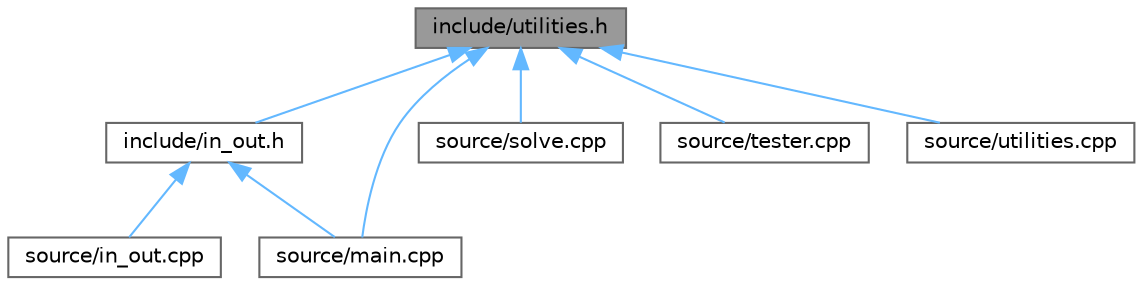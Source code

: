 digraph "include/utilities.h"
{
 // LATEX_PDF_SIZE
  bgcolor="transparent";
  edge [fontname=Helvetica,fontsize=10,labelfontname=Helvetica,labelfontsize=10];
  node [fontname=Helvetica,fontsize=10,shape=box,height=0.2,width=0.4];
  Node1 [id="Node000001",label="include/utilities.h",height=0.2,width=0.4,color="gray40", fillcolor="grey60", style="filled", fontcolor="black",tooltip="file contains additional functions, structures and enumerations for another files"];
  Node1 -> Node2 [id="edge1_Node000001_Node000002",dir="back",color="steelblue1",style="solid",tooltip=" "];
  Node2 [id="Node000002",label="include/in_out.h",height=0.2,width=0.4,color="grey40", fillcolor="white", style="filled",URL="$in__out_8h.html",tooltip="file contains functions for input and output coefficients of quadratic equations"];
  Node2 -> Node3 [id="edge2_Node000002_Node000003",dir="back",color="steelblue1",style="solid",tooltip=" "];
  Node3 [id="Node000003",label="source/in_out.cpp",height=0.2,width=0.4,color="grey40", fillcolor="white", style="filled",URL="$in__out_8cpp.html",tooltip="file is responsible for input and output information required for solving any quadratic equation"];
  Node2 -> Node4 [id="edge3_Node000002_Node000004",dir="back",color="steelblue1",style="solid",tooltip=" "];
  Node4 [id="Node000004",label="source/main.cpp",height=0.2,width=0.4,color="grey40", fillcolor="white", style="filled",URL="$main_8cpp.html",tooltip="main file of all program"];
  Node1 -> Node4 [id="edge4_Node000001_Node000004",dir="back",color="steelblue1",style="solid",tooltip=" "];
  Node1 -> Node5 [id="edge5_Node000001_Node000005",dir="back",color="steelblue1",style="solid",tooltip=" "];
  Node5 [id="Node000005",label="source/solve.cpp",height=0.2,width=0.4,color="grey40", fillcolor="white", style="filled",URL="$solve_8cpp.html",tooltip="file is responsible for solving quadratic equation with in_out.cpp file information"];
  Node1 -> Node6 [id="edge6_Node000001_Node000006",dir="back",color="steelblue1",style="solid",tooltip=" "];
  Node6 [id="Node000006",label="source/tester.cpp",height=0.2,width=0.4,color="grey40", fillcolor="white", style="filled",URL="$tester_8cpp.html",tooltip="file is responsible for running unit tests"];
  Node1 -> Node7 [id="edge7_Node000001_Node000007",dir="back",color="steelblue1",style="solid",tooltip=" "];
  Node7 [id="Node000007",label="source/utilities.cpp",height=0.2,width=0.4,color="grey40", fillcolor="white", style="filled",URL="$utilities_8cpp.html",tooltip="file is responsible for provision additional functions for the another files"];
}
